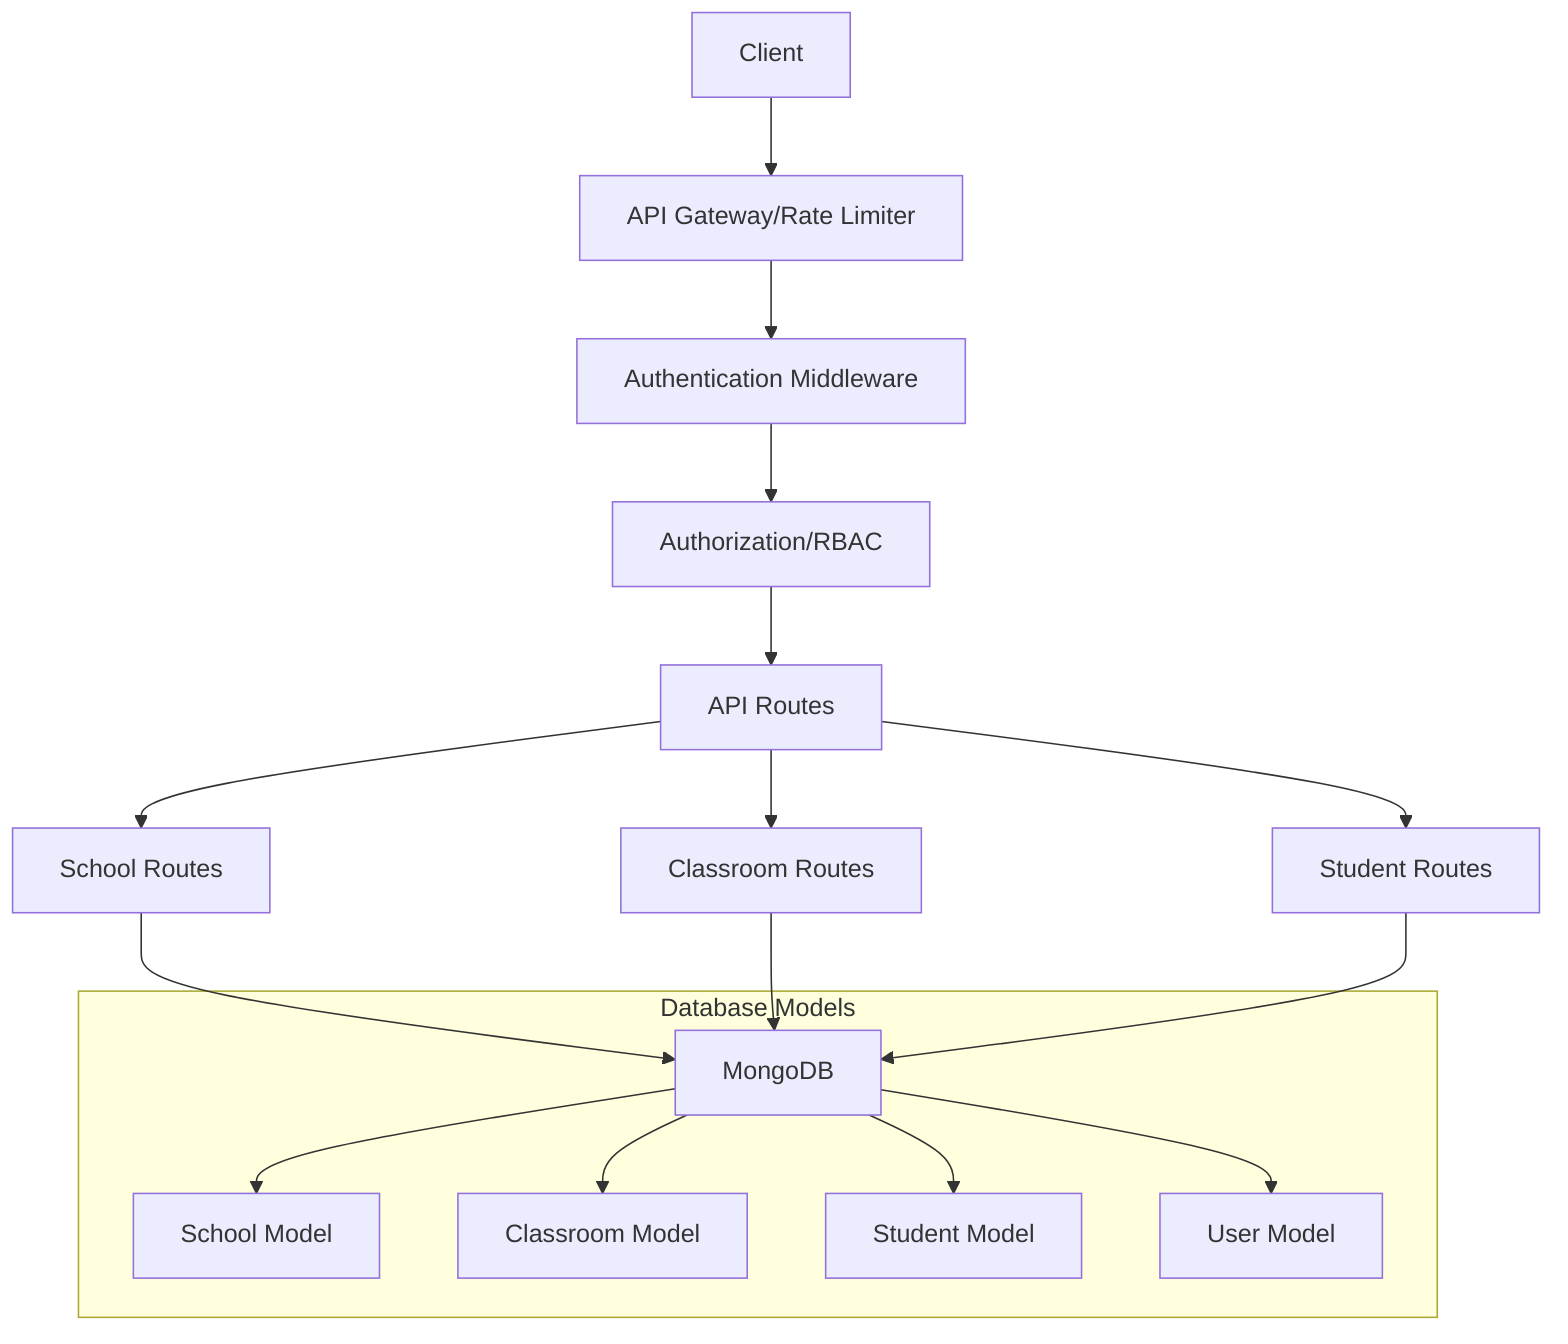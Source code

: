 graph TD
    A[Client] --> B[API Gateway/Rate Limiter]
    B --> C[Authentication Middleware]
    C --> D[Authorization/RBAC]
    D --> E[API Routes]
    
    E --> F[School Routes]
    E --> G[Classroom Routes]
    E --> H[Student Routes]
    
    F --> I[MongoDB]
    G --> I
    H --> I
    
    subgraph Database Models
    I --> J[School Model]
    I --> K[Classroom Model]
    I --> L[Student Model]
    I --> M[User Model]
    end